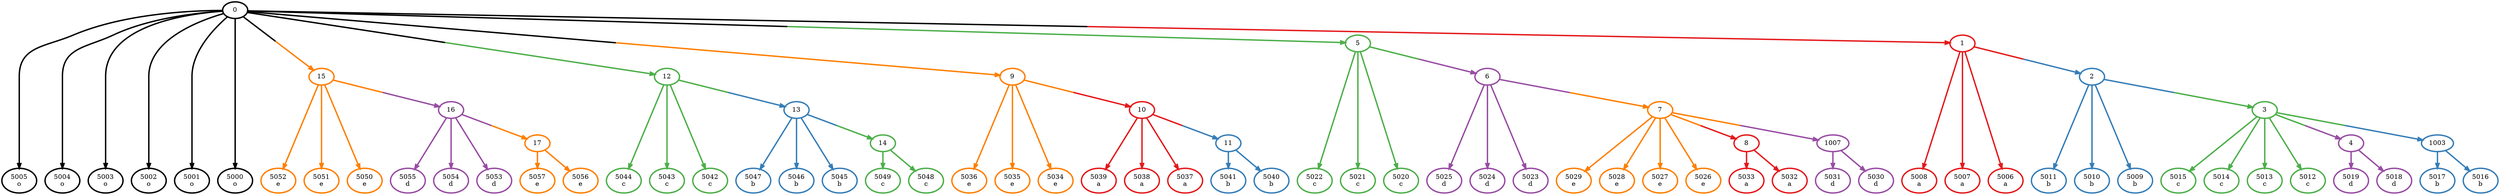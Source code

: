 digraph T {
	{
		rank=same
		77 [penwidth=3,colorscheme=set19,color=5,label="5057\ne"]
		76 [penwidth=3,colorscheme=set19,color=5,label="5056\ne"]
		75 [penwidth=3,colorscheme=set19,color=4,label="5055\nd"]
		74 [penwidth=3,colorscheme=set19,color=4,label="5054\nd"]
		73 [penwidth=3,colorscheme=set19,color=4,label="5053\nd"]
		71 [penwidth=3,colorscheme=set19,color=5,label="5052\ne"]
		70 [penwidth=3,colorscheme=set19,color=5,label="5051\ne"]
		69 [penwidth=3,colorscheme=set19,color=5,label="5050\ne"]
		67 [penwidth=3,colorscheme=set19,color=3,label="5049\nc"]
		66 [penwidth=3,colorscheme=set19,color=3,label="5048\nc"]
		65 [penwidth=3,colorscheme=set19,color=2,label="5047\nb"]
		64 [penwidth=3,colorscheme=set19,color=2,label="5046\nb"]
		63 [penwidth=3,colorscheme=set19,color=2,label="5045\nb"]
		61 [penwidth=3,colorscheme=set19,color=3,label="5044\nc"]
		60 [penwidth=3,colorscheme=set19,color=3,label="5043\nc"]
		59 [penwidth=3,colorscheme=set19,color=3,label="5042\nc"]
		57 [penwidth=3,colorscheme=set19,color=2,label="5041\nb"]
		56 [penwidth=3,colorscheme=set19,color=2,label="5040\nb"]
		55 [penwidth=3,colorscheme=set19,color=1,label="5039\na"]
		54 [penwidth=3,colorscheme=set19,color=1,label="5038\na"]
		53 [penwidth=3,colorscheme=set19,color=1,label="5037\na"]
		51 [penwidth=3,colorscheme=set19,color=5,label="5036\ne"]
		50 [penwidth=3,colorscheme=set19,color=5,label="5035\ne"]
		49 [penwidth=3,colorscheme=set19,color=5,label="5034\ne"]
		47 [penwidth=3,colorscheme=set19,color=1,label="5033\na"]
		46 [penwidth=3,colorscheme=set19,color=1,label="5032\na"]
		45 [penwidth=3,colorscheme=set19,color=4,label="5031\nd"]
		44 [penwidth=3,colorscheme=set19,color=4,label="5030\nd"]
		43 [penwidth=3,colorscheme=set19,color=5,label="5029\ne"]
		42 [penwidth=3,colorscheme=set19,color=5,label="5028\ne"]
		41 [penwidth=3,colorscheme=set19,color=5,label="5027\ne"]
		40 [penwidth=3,colorscheme=set19,color=5,label="5026\ne"]
		37 [penwidth=3,colorscheme=set19,color=4,label="5025\nd"]
		36 [penwidth=3,colorscheme=set19,color=4,label="5024\nd"]
		35 [penwidth=3,colorscheme=set19,color=4,label="5023\nd"]
		33 [penwidth=3,colorscheme=set19,color=3,label="5022\nc"]
		32 [penwidth=3,colorscheme=set19,color=3,label="5021\nc"]
		31 [penwidth=3,colorscheme=set19,color=3,label="5020\nc"]
		29 [penwidth=3,colorscheme=set19,color=4,label="5019\nd"]
		28 [penwidth=3,colorscheme=set19,color=4,label="5018\nd"]
		27 [penwidth=3,colorscheme=set19,color=2,label="5017\nb"]
		26 [penwidth=3,colorscheme=set19,color=2,label="5016\nb"]
		25 [penwidth=3,colorscheme=set19,color=3,label="5015\nc"]
		24 [penwidth=3,colorscheme=set19,color=3,label="5014\nc"]
		23 [penwidth=3,colorscheme=set19,color=3,label="5013\nc"]
		22 [penwidth=3,colorscheme=set19,color=3,label="5012\nc"]
		19 [penwidth=3,colorscheme=set19,color=2,label="5011\nb"]
		18 [penwidth=3,colorscheme=set19,color=2,label="5010\nb"]
		17 [penwidth=3,colorscheme=set19,color=2,label="5009\nb"]
		15 [penwidth=3,colorscheme=set19,color=1,label="5008\na"]
		14 [penwidth=3,colorscheme=set19,color=1,label="5007\na"]
		13 [penwidth=3,colorscheme=set19,color=1,label="5006\na"]
		11 [penwidth=3,colorscheme=set19,color=1177773584,label="5005\no"]
		10 [penwidth=3,colorscheme=set19,color=1177773584,label="5004\no"]
		9 [penwidth=3,colorscheme=set19,color=1177773584,label="5003\no"]
		8 [penwidth=3,colorscheme=set19,color=1177773584,label="5002\no"]
		7 [penwidth=3,colorscheme=set19,color=1177773584,label="5001\no"]
		6 [penwidth=3,colorscheme=set19,color=1177773584,label="5000\no"]
	}
	72 [penwidth=3,colorscheme=set19,color=5,label="17"]
	68 [penwidth=3,colorscheme=set19,color=4,label="16"]
	62 [penwidth=3,colorscheme=set19,color=3,label="14"]
	58 [penwidth=3,colorscheme=set19,color=2,label="13"]
	52 [penwidth=3,colorscheme=set19,color=2,label="11"]
	48 [penwidth=3,colorscheme=set19,color=1,label="10"]
	39 [penwidth=3,colorscheme=set19,color=1,label="8"]
	38 [penwidth=3,colorscheme=set19,color=4,label="1007"]
	34 [penwidth=3,colorscheme=set19,color=5,label="7"]
	30 [penwidth=3,colorscheme=set19,color=4,label="6"]
	21 [penwidth=3,colorscheme=set19,color=4,label="4"]
	20 [penwidth=3,colorscheme=set19,color=2,label="1003"]
	16 [penwidth=3,colorscheme=set19,color=3,label="3"]
	12 [penwidth=3,colorscheme=set19,color=2,label="2"]
	5 [penwidth=3,colorscheme=set19,color=5,label="15"]
	4 [penwidth=3,colorscheme=set19,color=3,label="12"]
	3 [penwidth=3,colorscheme=set19,color=5,label="9"]
	2 [penwidth=3,colorscheme=set19,color=3,label="5"]
	1 [penwidth=3,colorscheme=set19,color=1,label="1"]
	0 [penwidth=3,colorscheme=set19,color=1177773584,label="0"]
	72 -> 77 [penwidth=3,colorscheme=set19,color=5]
	72 -> 76 [penwidth=3,colorscheme=set19,color=5]
	68 -> 75 [penwidth=3,colorscheme=set19,color=4]
	68 -> 74 [penwidth=3,colorscheme=set19,color=4]
	68 -> 73 [penwidth=3,colorscheme=set19,color=4]
	68 -> 72 [penwidth=3,colorscheme=set19,color="4;0.5:5"]
	62 -> 67 [penwidth=3,colorscheme=set19,color=3]
	62 -> 66 [penwidth=3,colorscheme=set19,color=3]
	58 -> 65 [penwidth=3,colorscheme=set19,color=2]
	58 -> 64 [penwidth=3,colorscheme=set19,color=2]
	58 -> 63 [penwidth=3,colorscheme=set19,color=2]
	58 -> 62 [penwidth=3,colorscheme=set19,color="2;0.5:3"]
	52 -> 57 [penwidth=3,colorscheme=set19,color=2]
	52 -> 56 [penwidth=3,colorscheme=set19,color=2]
	48 -> 55 [penwidth=3,colorscheme=set19,color=1]
	48 -> 54 [penwidth=3,colorscheme=set19,color=1]
	48 -> 53 [penwidth=3,colorscheme=set19,color=1]
	48 -> 52 [penwidth=3,colorscheme=set19,color="1;0.5:2"]
	39 -> 47 [penwidth=3,colorscheme=set19,color=1]
	39 -> 46 [penwidth=3,colorscheme=set19,color=1]
	38 -> 45 [penwidth=3,colorscheme=set19,color=4]
	38 -> 44 [penwidth=3,colorscheme=set19,color=4]
	34 -> 43 [penwidth=3,colorscheme=set19,color=5]
	34 -> 42 [penwidth=3,colorscheme=set19,color=5]
	34 -> 41 [penwidth=3,colorscheme=set19,color=5]
	34 -> 40 [penwidth=3,colorscheme=set19,color=5]
	34 -> 39 [penwidth=3,colorscheme=set19,color="5;0.5:1"]
	34 -> 38 [penwidth=3,colorscheme=set19,color="5;0.5:4"]
	30 -> 37 [penwidth=3,colorscheme=set19,color=4]
	30 -> 36 [penwidth=3,colorscheme=set19,color=4]
	30 -> 35 [penwidth=3,colorscheme=set19,color=4]
	30 -> 34 [penwidth=3,colorscheme=set19,color="4;0.5:5"]
	21 -> 29 [penwidth=3,colorscheme=set19,color=4]
	21 -> 28 [penwidth=3,colorscheme=set19,color=4]
	20 -> 27 [penwidth=3,colorscheme=set19,color=2]
	20 -> 26 [penwidth=3,colorscheme=set19,color=2]
	16 -> 25 [penwidth=3,colorscheme=set19,color=3]
	16 -> 24 [penwidth=3,colorscheme=set19,color=3]
	16 -> 23 [penwidth=3,colorscheme=set19,color=3]
	16 -> 22 [penwidth=3,colorscheme=set19,color=3]
	16 -> 21 [penwidth=3,colorscheme=set19,color="3;0.5:4"]
	16 -> 20 [penwidth=3,colorscheme=set19,color="3;0.5:2"]
	12 -> 19 [penwidth=3,colorscheme=set19,color=2]
	12 -> 18 [penwidth=3,colorscheme=set19,color=2]
	12 -> 17 [penwidth=3,colorscheme=set19,color=2]
	12 -> 16 [penwidth=3,colorscheme=set19,color="2;0.5:3"]
	5 -> 71 [penwidth=3,colorscheme=set19,color=5]
	5 -> 70 [penwidth=3,colorscheme=set19,color=5]
	5 -> 69 [penwidth=3,colorscheme=set19,color=5]
	5 -> 68 [penwidth=3,colorscheme=set19,color="5;0.5:4"]
	4 -> 61 [penwidth=3,colorscheme=set19,color=3]
	4 -> 60 [penwidth=3,colorscheme=set19,color=3]
	4 -> 59 [penwidth=3,colorscheme=set19,color=3]
	4 -> 58 [penwidth=3,colorscheme=set19,color="3;0.5:2"]
	3 -> 51 [penwidth=3,colorscheme=set19,color=5]
	3 -> 50 [penwidth=3,colorscheme=set19,color=5]
	3 -> 49 [penwidth=3,colorscheme=set19,color=5]
	3 -> 48 [penwidth=3,colorscheme=set19,color="5;0.5:1"]
	2 -> 33 [penwidth=3,colorscheme=set19,color=3]
	2 -> 32 [penwidth=3,colorscheme=set19,color=3]
	2 -> 31 [penwidth=3,colorscheme=set19,color=3]
	2 -> 30 [penwidth=3,colorscheme=set19,color="3;0.5:4"]
	1 -> 15 [penwidth=3,colorscheme=set19,color=1]
	1 -> 14 [penwidth=3,colorscheme=set19,color=1]
	1 -> 13 [penwidth=3,colorscheme=set19,color=1]
	1 -> 12 [penwidth=3,colorscheme=set19,color="1;0.5:2"]
	0 -> 11 [penwidth=3,colorscheme=set19,color=1177773584]
	0 -> 10 [penwidth=3,colorscheme=set19,color=1177773584]
	0 -> 9 [penwidth=3,colorscheme=set19,color=1177773584]
	0 -> 8 [penwidth=3,colorscheme=set19,color=1177773584]
	0 -> 7 [penwidth=3,colorscheme=set19,color=1177773584]
	0 -> 6 [penwidth=3,colorscheme=set19,color=1177773584]
	0 -> 5 [penwidth=3,colorscheme=set19,color="1177773584;0.5:5"]
	0 -> 4 [penwidth=3,colorscheme=set19,color="1177773584;0.5:3"]
	0 -> 3 [penwidth=3,colorscheme=set19,color="1177773584;0.5:5"]
	0 -> 2 [penwidth=3,colorscheme=set19,color="1177773584;0.5:3"]
	0 -> 1 [penwidth=3,colorscheme=set19,color="1177773584;0.5:1"]
}
